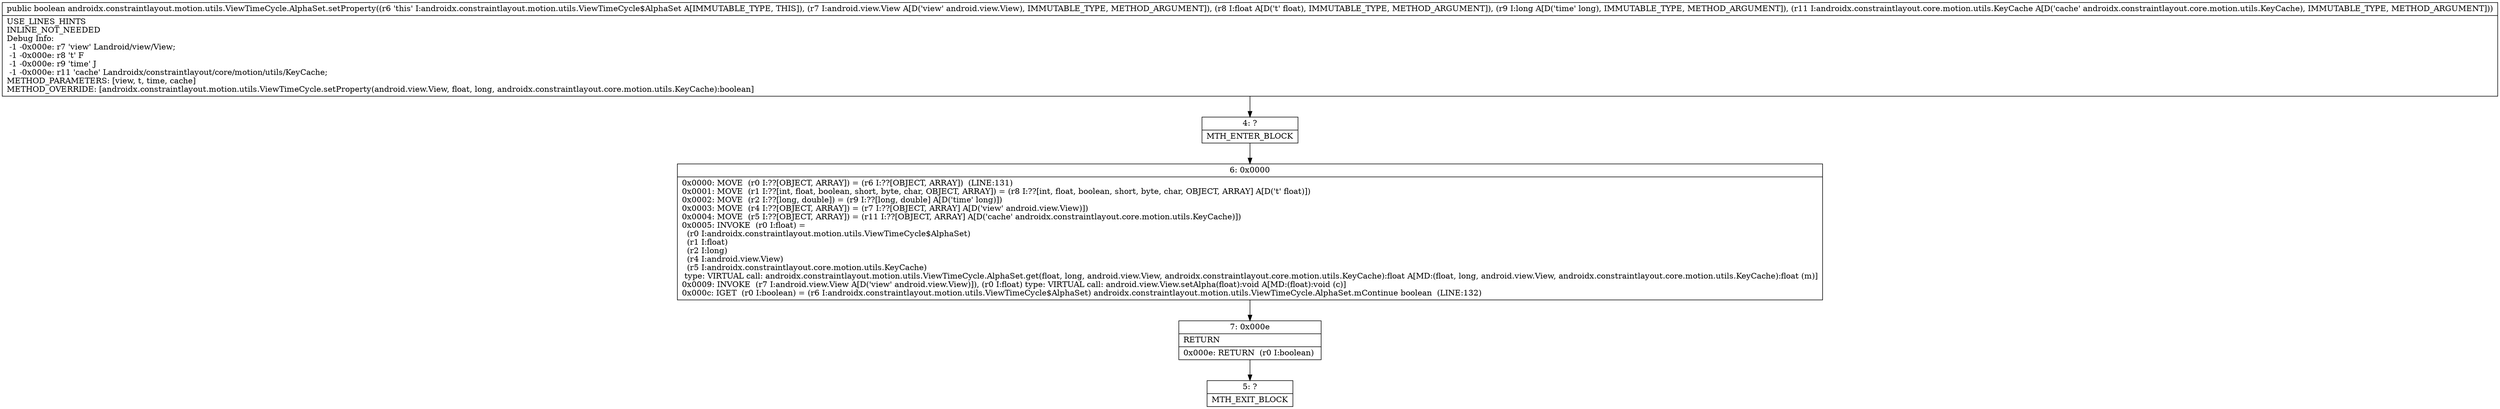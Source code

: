 digraph "CFG forandroidx.constraintlayout.motion.utils.ViewTimeCycle.AlphaSet.setProperty(Landroid\/view\/View;FJLandroidx\/constraintlayout\/core\/motion\/utils\/KeyCache;)Z" {
Node_4 [shape=record,label="{4\:\ ?|MTH_ENTER_BLOCK\l}"];
Node_6 [shape=record,label="{6\:\ 0x0000|0x0000: MOVE  (r0 I:??[OBJECT, ARRAY]) = (r6 I:??[OBJECT, ARRAY])  (LINE:131)\l0x0001: MOVE  (r1 I:??[int, float, boolean, short, byte, char, OBJECT, ARRAY]) = (r8 I:??[int, float, boolean, short, byte, char, OBJECT, ARRAY] A[D('t' float)]) \l0x0002: MOVE  (r2 I:??[long, double]) = (r9 I:??[long, double] A[D('time' long)]) \l0x0003: MOVE  (r4 I:??[OBJECT, ARRAY]) = (r7 I:??[OBJECT, ARRAY] A[D('view' android.view.View)]) \l0x0004: MOVE  (r5 I:??[OBJECT, ARRAY]) = (r11 I:??[OBJECT, ARRAY] A[D('cache' androidx.constraintlayout.core.motion.utils.KeyCache)]) \l0x0005: INVOKE  (r0 I:float) = \l  (r0 I:androidx.constraintlayout.motion.utils.ViewTimeCycle$AlphaSet)\l  (r1 I:float)\l  (r2 I:long)\l  (r4 I:android.view.View)\l  (r5 I:androidx.constraintlayout.core.motion.utils.KeyCache)\l type: VIRTUAL call: androidx.constraintlayout.motion.utils.ViewTimeCycle.AlphaSet.get(float, long, android.view.View, androidx.constraintlayout.core.motion.utils.KeyCache):float A[MD:(float, long, android.view.View, androidx.constraintlayout.core.motion.utils.KeyCache):float (m)]\l0x0009: INVOKE  (r7 I:android.view.View A[D('view' android.view.View)]), (r0 I:float) type: VIRTUAL call: android.view.View.setAlpha(float):void A[MD:(float):void (c)]\l0x000c: IGET  (r0 I:boolean) = (r6 I:androidx.constraintlayout.motion.utils.ViewTimeCycle$AlphaSet) androidx.constraintlayout.motion.utils.ViewTimeCycle.AlphaSet.mContinue boolean  (LINE:132)\l}"];
Node_7 [shape=record,label="{7\:\ 0x000e|RETURN\l|0x000e: RETURN  (r0 I:boolean) \l}"];
Node_5 [shape=record,label="{5\:\ ?|MTH_EXIT_BLOCK\l}"];
MethodNode[shape=record,label="{public boolean androidx.constraintlayout.motion.utils.ViewTimeCycle.AlphaSet.setProperty((r6 'this' I:androidx.constraintlayout.motion.utils.ViewTimeCycle$AlphaSet A[IMMUTABLE_TYPE, THIS]), (r7 I:android.view.View A[D('view' android.view.View), IMMUTABLE_TYPE, METHOD_ARGUMENT]), (r8 I:float A[D('t' float), IMMUTABLE_TYPE, METHOD_ARGUMENT]), (r9 I:long A[D('time' long), IMMUTABLE_TYPE, METHOD_ARGUMENT]), (r11 I:androidx.constraintlayout.core.motion.utils.KeyCache A[D('cache' androidx.constraintlayout.core.motion.utils.KeyCache), IMMUTABLE_TYPE, METHOD_ARGUMENT]))  | USE_LINES_HINTS\lINLINE_NOT_NEEDED\lDebug Info:\l  \-1 \-0x000e: r7 'view' Landroid\/view\/View;\l  \-1 \-0x000e: r8 't' F\l  \-1 \-0x000e: r9 'time' J\l  \-1 \-0x000e: r11 'cache' Landroidx\/constraintlayout\/core\/motion\/utils\/KeyCache;\lMETHOD_PARAMETERS: [view, t, time, cache]\lMETHOD_OVERRIDE: [androidx.constraintlayout.motion.utils.ViewTimeCycle.setProperty(android.view.View, float, long, androidx.constraintlayout.core.motion.utils.KeyCache):boolean]\l}"];
MethodNode -> Node_4;Node_4 -> Node_6;
Node_6 -> Node_7;
Node_7 -> Node_5;
}

